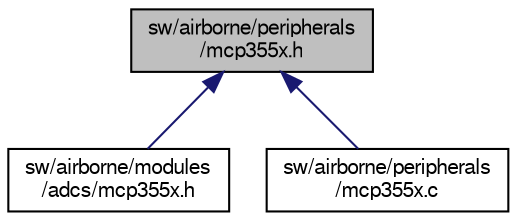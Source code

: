 digraph "sw/airborne/peripherals/mcp355x.h"
{
  edge [fontname="FreeSans",fontsize="10",labelfontname="FreeSans",labelfontsize="10"];
  node [fontname="FreeSans",fontsize="10",shape=record];
  Node1 [label="sw/airborne/peripherals\l/mcp355x.h",height=0.2,width=0.4,color="black", fillcolor="grey75", style="filled", fontcolor="black"];
  Node1 -> Node2 [dir="back",color="midnightblue",fontsize="10",style="solid",fontname="FreeSans"];
  Node2 [label="sw/airborne/modules\l/adcs/mcp355x.h",height=0.2,width=0.4,color="black", fillcolor="white", style="filled",URL="$modules_2adcs_2mcp355x_8h.html"];
  Node1 -> Node3 [dir="back",color="midnightblue",fontsize="10",style="solid",fontname="FreeSans"];
  Node3 [label="sw/airborne/peripherals\l/mcp355x.c",height=0.2,width=0.4,color="black", fillcolor="white", style="filled",URL="$mcp355x_8c.html",tooltip="Driver for MCP3550/1/3. "];
}

